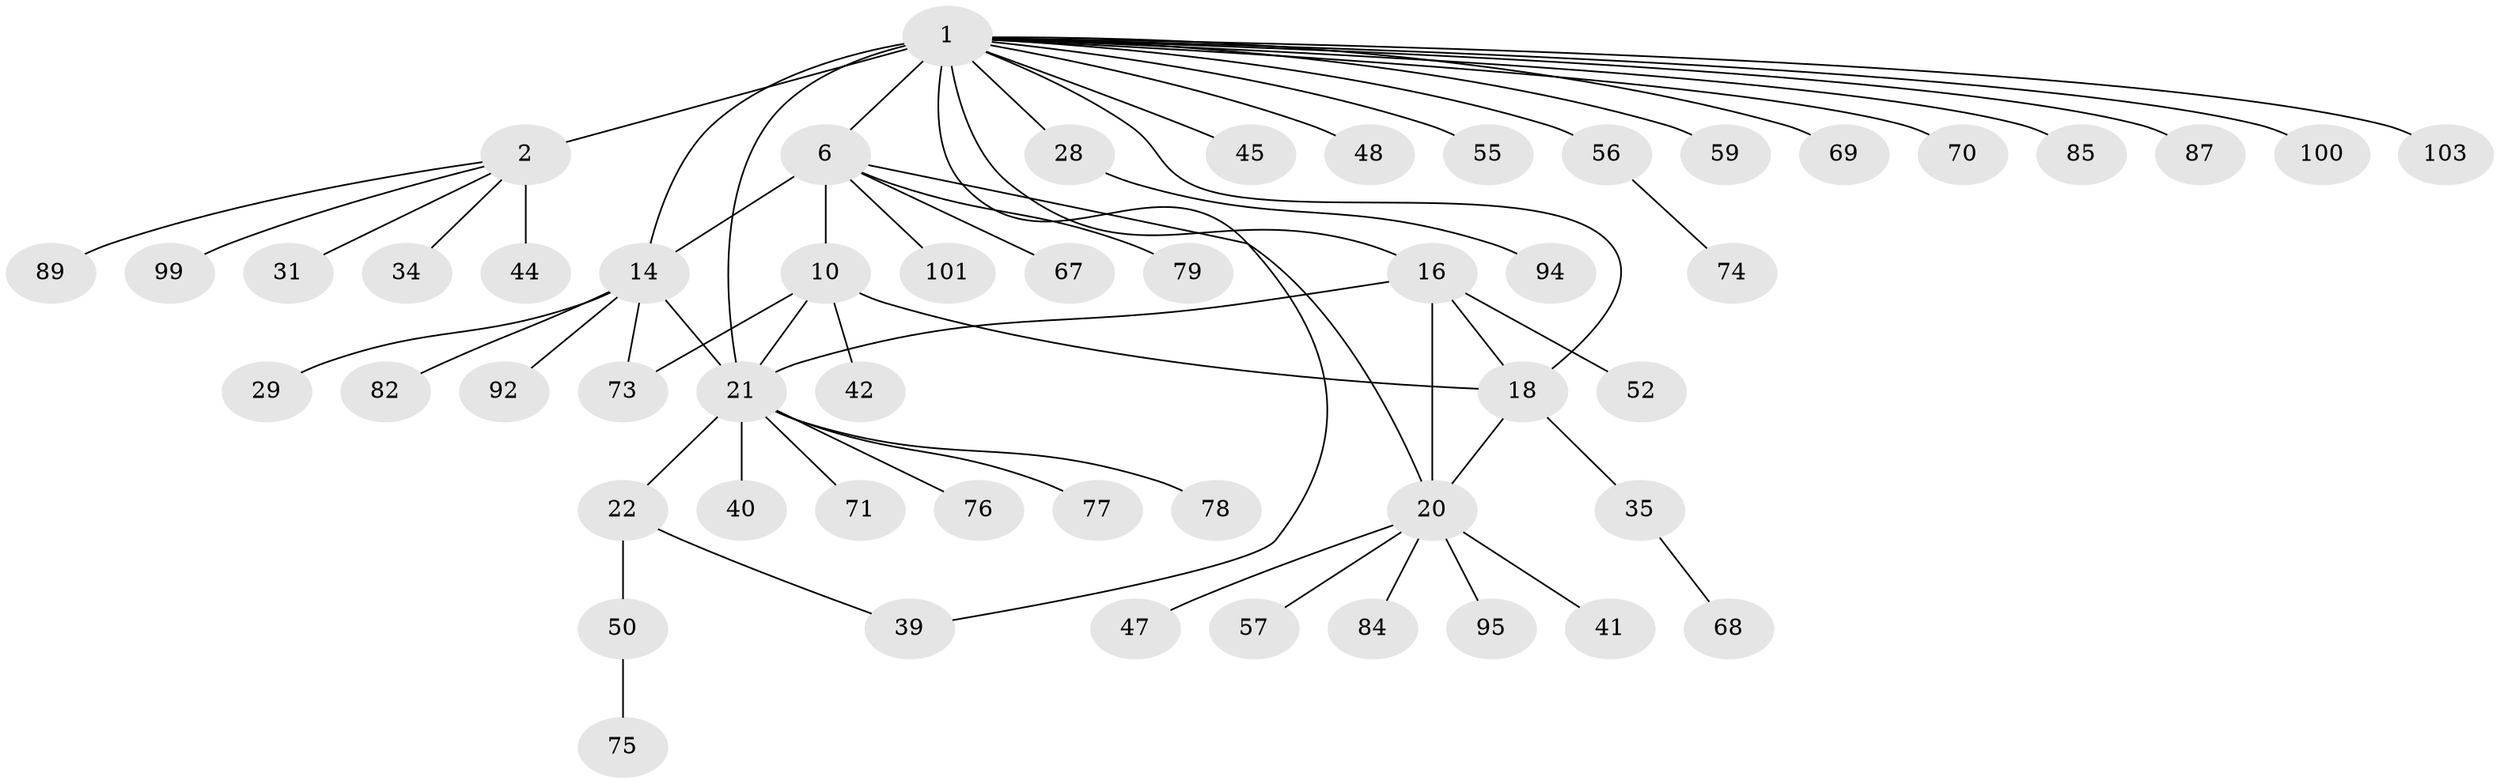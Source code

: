 // original degree distribution, {5: 0.05660377358490566, 11: 0.02830188679245283, 9: 0.018867924528301886, 8: 0.03773584905660377, 10: 0.02830188679245283, 6: 0.018867924528301886, 13: 0.009433962264150943, 7: 0.03773584905660377, 2: 0.1792452830188679, 1: 0.5754716981132075, 3: 0.009433962264150943}
// Generated by graph-tools (version 1.1) at 2025/15/03/09/25 04:15:56]
// undirected, 53 vertices, 62 edges
graph export_dot {
graph [start="1"]
  node [color=gray90,style=filled];
  1 [super="+3"];
  2 [super="+36+61"];
  6 [super="+33+80+8+66+26+7+104"];
  10 [super="+62+30+91"];
  14 [super="+98+38+63"];
  16 [super="+19+17"];
  18;
  20;
  21 [super="+43+46+65+64+23+51"];
  22 [super="+60+25+88+54"];
  28;
  29;
  31;
  34 [super="+58"];
  35;
  39;
  40;
  41;
  42;
  44;
  45;
  47;
  48;
  50;
  52;
  55;
  56;
  57;
  59;
  67;
  68;
  69;
  70;
  71;
  73 [super="+90"];
  74 [super="+97"];
  75;
  76;
  77;
  78;
  79;
  82;
  84;
  85;
  87;
  89;
  92;
  94;
  95;
  99;
  100;
  101;
  103;
  1 -- 2 [weight=4];
  1 -- 6 [weight=3];
  1 -- 69;
  1 -- 70;
  1 -- 14 [weight=4];
  1 -- 16;
  1 -- 18;
  1 -- 85;
  1 -- 21 [weight=2];
  1 -- 87;
  1 -- 28;
  1 -- 100;
  1 -- 39;
  1 -- 103;
  1 -- 45;
  1 -- 48;
  1 -- 55;
  1 -- 56;
  1 -- 59;
  2 -- 31;
  2 -- 34;
  2 -- 44;
  2 -- 89;
  2 -- 99;
  6 -- 10 [weight=4];
  6 -- 14 [weight=2];
  6 -- 67;
  6 -- 101;
  6 -- 79;
  6 -- 20;
  10 -- 18;
  10 -- 42;
  10 -- 73;
  10 -- 21;
  14 -- 29;
  14 -- 82;
  14 -- 92;
  14 -- 21 [weight=2];
  14 -- 73;
  16 -- 18 [weight=3];
  16 -- 20 [weight=3];
  16 -- 21;
  16 -- 52;
  18 -- 20;
  18 -- 35;
  20 -- 41;
  20 -- 47;
  20 -- 57;
  20 -- 84;
  20 -- 95;
  21 -- 22 [weight=6];
  21 -- 40;
  21 -- 76;
  21 -- 78;
  21 -- 77;
  21 -- 71;
  22 -- 50;
  22 -- 39;
  28 -- 94;
  35 -- 68;
  50 -- 75;
  56 -- 74;
}
